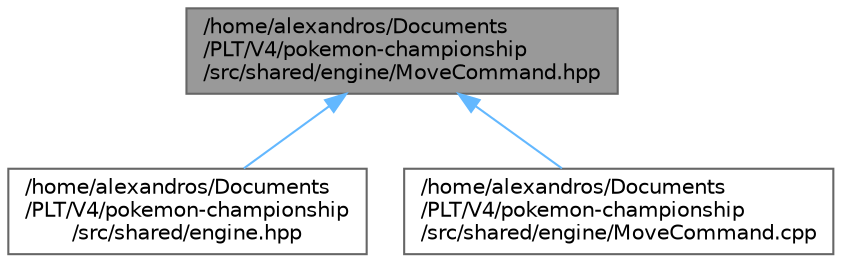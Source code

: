 digraph "/home/alexandros/Documents/PLT/V4/pokemon-championship/src/shared/engine/MoveCommand.hpp"
{
 // LATEX_PDF_SIZE
  bgcolor="transparent";
  edge [fontname=Helvetica,fontsize=10,labelfontname=Helvetica,labelfontsize=10];
  node [fontname=Helvetica,fontsize=10,shape=box,height=0.2,width=0.4];
  Node1 [label="/home/alexandros/Documents\l/PLT/V4/pokemon-championship\l/src/shared/engine/MoveCommand.hpp",height=0.2,width=0.4,color="gray40", fillcolor="grey60", style="filled", fontcolor="black",tooltip=" "];
  Node1 -> Node2 [dir="back",color="steelblue1",style="solid"];
  Node2 [label="/home/alexandros/Documents\l/PLT/V4/pokemon-championship\l/src/shared/engine.hpp",height=0.2,width=0.4,color="grey40", fillcolor="white", style="filled",URL="$engine_8hpp.html",tooltip=" "];
  Node1 -> Node3 [dir="back",color="steelblue1",style="solid"];
  Node3 [label="/home/alexandros/Documents\l/PLT/V4/pokemon-championship\l/src/shared/engine/MoveCommand.cpp",height=0.2,width=0.4,color="grey40", fillcolor="white", style="filled",URL="$_move_command_8cpp.html",tooltip=" "];
}
